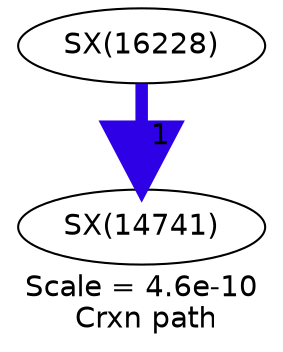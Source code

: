 digraph reaction_paths {
center=1;
s45 -> s43[fontname="Helvetica", style="setlinewidth(6)", arrowsize=3, color="0.7, 1.5, 0.9"
, label=" 1"];
s43 [ fontname="Helvetica", label="SX(14741)"];
s45 [ fontname="Helvetica", label="SX(16228)"];
 label = "Scale = 4.6e-10\l Crxn path";
 fontname = "Helvetica";
}
